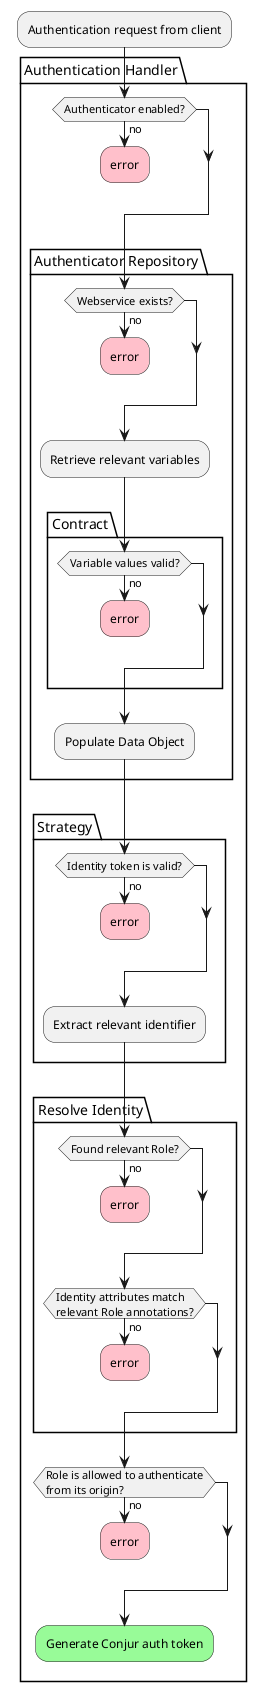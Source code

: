 @startuml
:Authentication request from client;
package Authentication Handler {
  if (Authenticator enabled?) then (no)
    #pink:error;
    detach
  endif
  package Authenticator Repository {
    if (Webservice exists?) then (no)
      #pink:error;
      detach
    endif
    :Retrieve relevant variables;
    package Contract {
      if (Variable values valid?) then (no)
        #pink:error;
        detach
      endif
    }
    :Populate Data Object;
  }
  package Strategy {
    if (Identity token is valid?) then (no)
      #pink:error;
      detach
    endif
    :Extract relevant identifier;
  }
  package Resolve Identity {
    if (Found relevant Role?) then (no)
      #pink:error;
      detach
    endif
    if (Identity attributes match\nrelevant Role annotations?) then (no)
      #pink:error;
      detach
    endif
  }
  if (Role is allowed to authenticate\nfrom its origin?) then (no)
    #pink:error;
    detach
  endif
  #palegreen:Generate Conjur auth token;
}
@enduml
